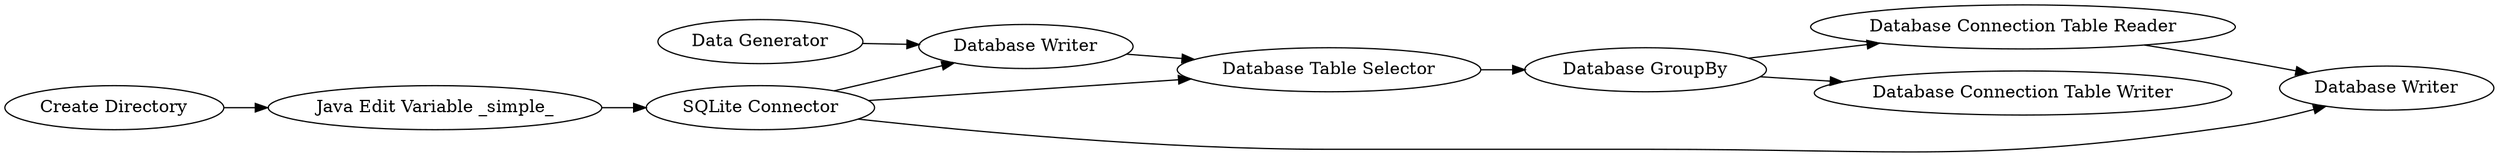 digraph {
	1 [label="SQLite Connector"]
	2 [label="Data Generator"]
	3 [label="Database Writer"]
	5 [label="Database Table Selector"]
	6 [label="Database GroupBy"]
	7 [label="Database Connection Table Reader"]
	8 [label="Create Directory"]
	9 [label="Java Edit Variable _simple_"]
	10 [label="Database Writer"]
	11 [label="Database Connection Table Writer"]
	1 -> 3
	1 -> 5
	1 -> 10
	2 -> 3
	3 -> 5
	5 -> 6
	6 -> 7
	6 -> 11
	7 -> 10
	8 -> 9
	9 -> 1
	rankdir=LR
}
